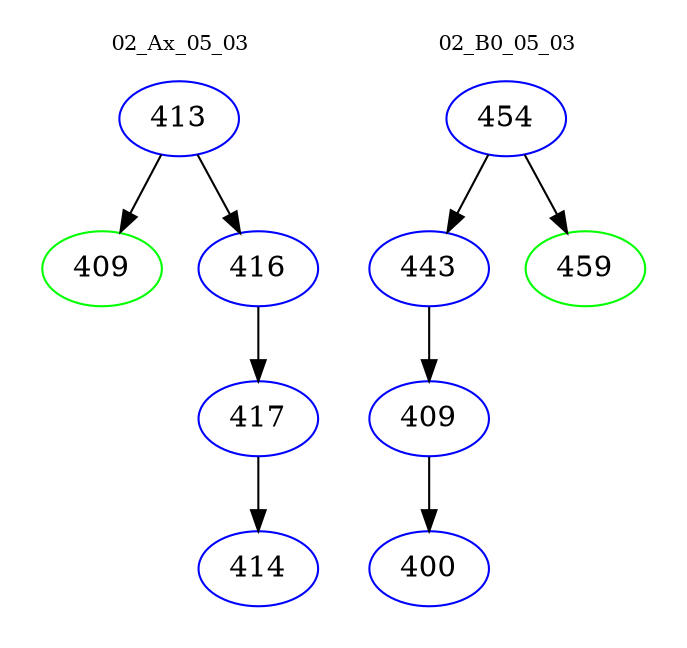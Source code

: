 digraph{
subgraph cluster_0 {
color = white
label = "02_Ax_05_03";
fontsize=10;
T0_413 [label="413", color="blue"]
T0_413 -> T0_409 [color="black"]
T0_409 [label="409", color="green"]
T0_413 -> T0_416 [color="black"]
T0_416 [label="416", color="blue"]
T0_416 -> T0_417 [color="black"]
T0_417 [label="417", color="blue"]
T0_417 -> T0_414 [color="black"]
T0_414 [label="414", color="blue"]
}
subgraph cluster_1 {
color = white
label = "02_B0_05_03";
fontsize=10;
T1_454 [label="454", color="blue"]
T1_454 -> T1_443 [color="black"]
T1_443 [label="443", color="blue"]
T1_443 -> T1_409 [color="black"]
T1_409 [label="409", color="blue"]
T1_409 -> T1_400 [color="black"]
T1_400 [label="400", color="blue"]
T1_454 -> T1_459 [color="black"]
T1_459 [label="459", color="green"]
}
}
